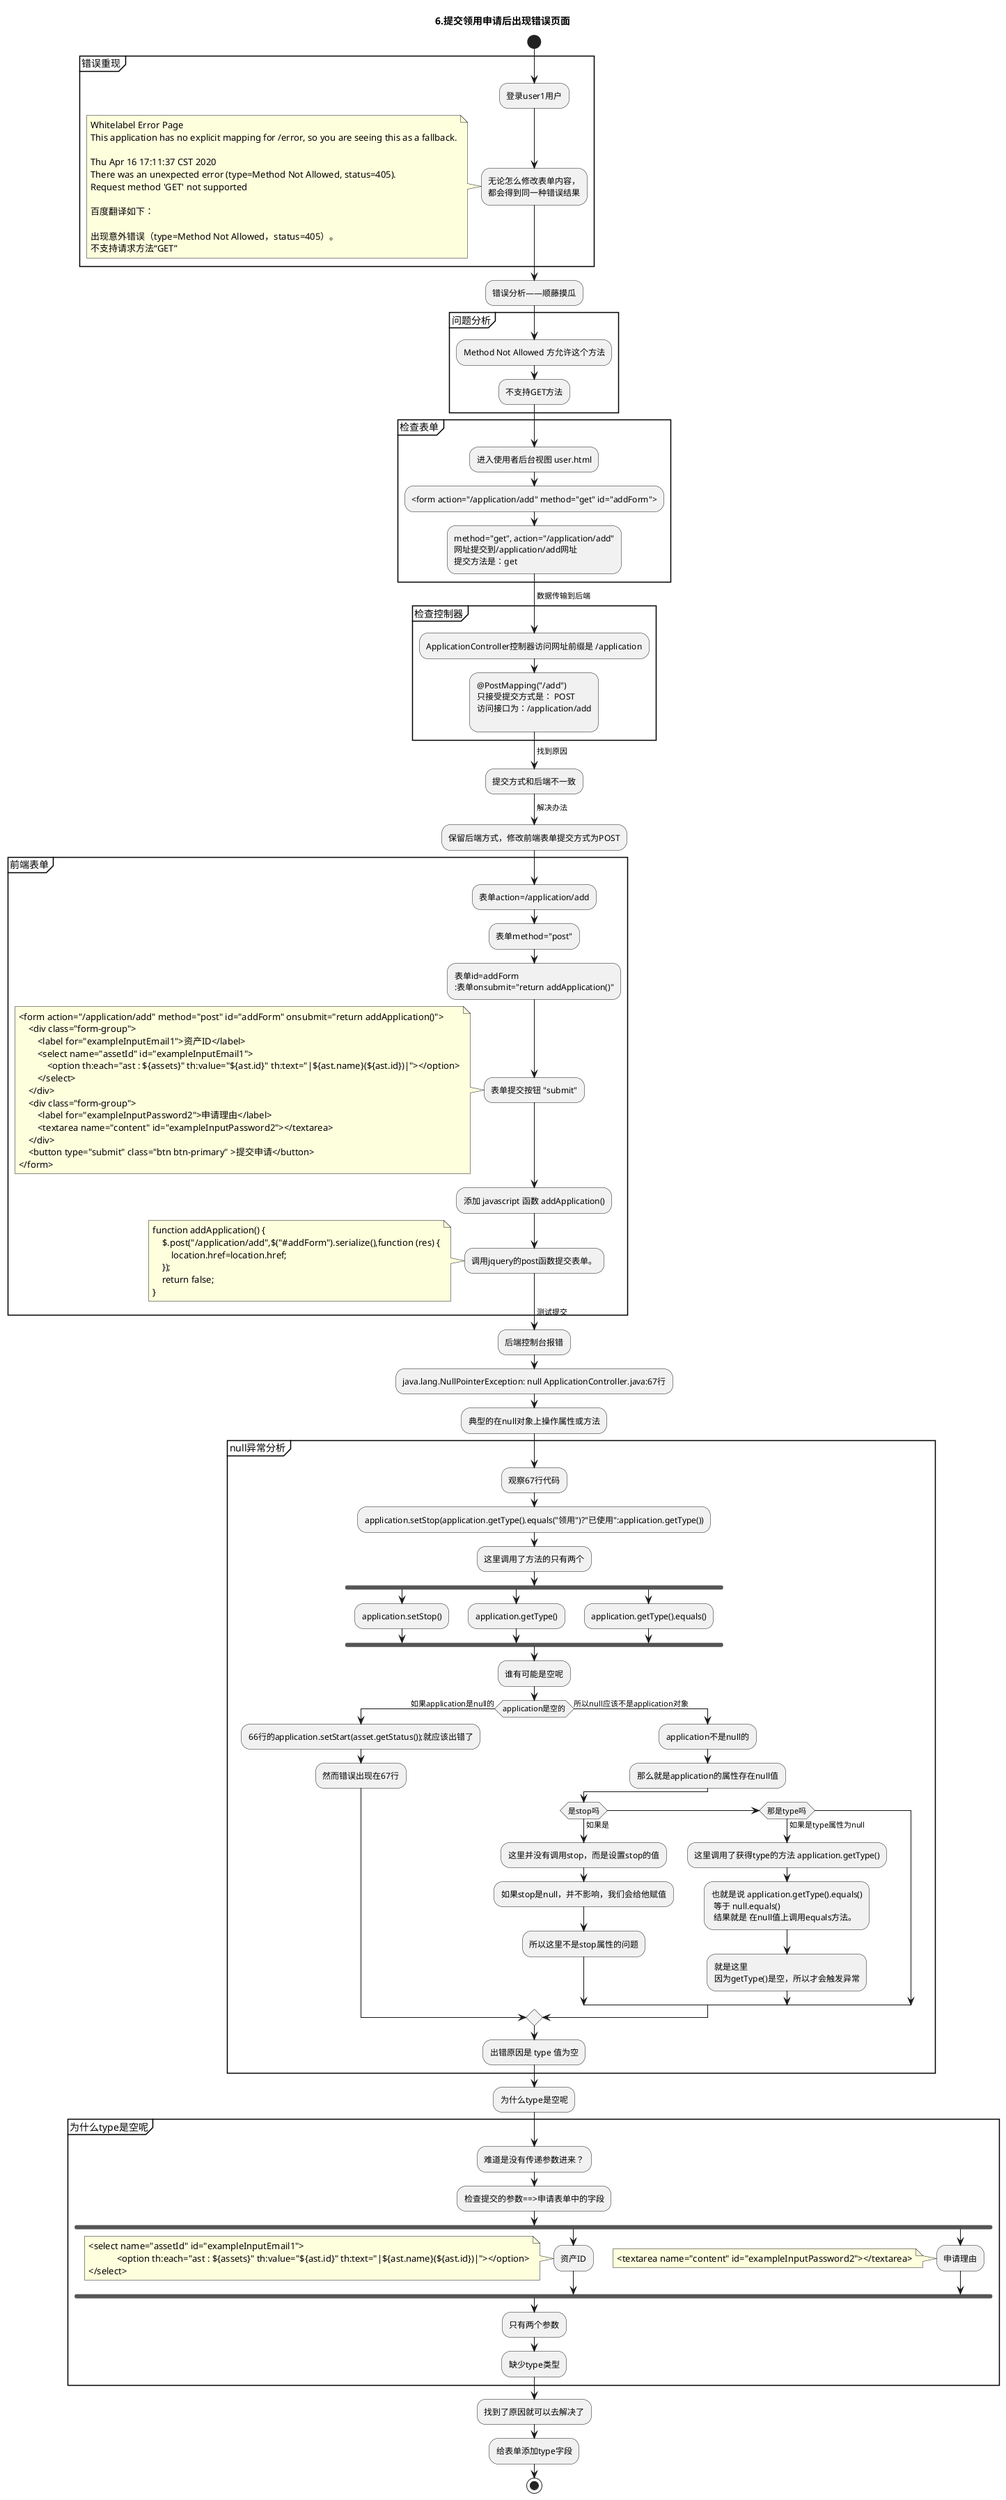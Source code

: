 @startuml
scale 1
title 6.提交领用申请后出现错误页面
start
    partition 错误重现 {
        :登录user1用户;
        :无论怎么修改表单内容，
        都会得到同一种错误结果;
        note
        Whitelabel Error Page
        This application has no explicit mapping for /error, so you are seeing this as a fallback.

        Thu Apr 16 17:11:37 CST 2020
        There was an unexpected error (type=Method Not Allowed, status=405).
        Request method 'GET' not supported

        百度翻译如下：

        出现意外错误（type=Method Not Allowed，status=405）。
        不支持请求方法“GET”
        end note
    }

:错误分析——顺藤摸瓜;
    partition 问题分析 {
        :Method Not Allowed 方允许这个方法;
        :不支持GET方法;
    }
    partition 检查表单 {
         :进入使用者后台视图 user.html;
         :<form action="/application/add" method="get" id="addForm">;
         :method="get", action="/application/add"
         网址提交到/application/add网址
         提交方法是：get;
    }
    ->数据传输到后端;
    partition 检查控制器 {
        :ApplicationController控制器访问网址前缀是 /application;
        :@PostMapping("/add")
        只接受提交方式是： POST
        访问接口为：/application/add
        ;
    }
    ->找到原因;
    :提交方式和后端不一致;
    ->解决办法;
    :保留后端方式，修改前端表单提交方式为POST;

    partition 前端表单 {
        :表单action=/application/add;
        :表单method="post";
        :表单id=addForm
        :表单onsubmit="return addApplication()";
        :表单提交按钮 "submit";
        note
        <form action="/application/add" method="post" id="addForm" onsubmit="return addApplication()">
            <div class="form-group">
                <label for="exampleInputEmail1">资产ID</label>
                <select name="assetId" id="exampleInputEmail1">
                    <option th:each="ast : ${assets}" th:value="${ast.id}" th:text="|${ast.name}(${ast.id})|"></option>
                </select>
            </div>
            <div class="form-group">
                <label for="exampleInputPassword2">申请理由</label>
                <textarea name="content" id="exampleInputPassword2"></textarea>
            </div>
            <button type="submit" class="btn btn-primary" >提交申请</button>
        </form>
        end note
        :添加 javascript 函数 addApplication();
        :调用jquery的post函数提交表单。;
        note
        function addApplication() {
            $.post("/application/add",$("#addForm").serialize(),function (res) {
                location.href=location.href;
            });
            return false;
        }
        end note
    }

    ->测试提交;
    :后端控制台报错;
    :java.lang.NullPointerException: null ApplicationController.java:67行;
    :典型的在null对象上操作属性或方法;
    partition null异常分析 {
        :观察67行代码;
        :application.setStop(application.getType().equals("领用")?"已使用":application.getType());
        :这里调用了方法的只有两个;
        fork
        :application.setStop();
        fork again
        :application.getType();
        fork again
        :application.getType().equals();
        end fork
        :谁有可能是空呢;
        if (application是空的) then (如果application是null的)
            :66行的application.setStart(asset.getStatus());就应该出错了;
            :然而错误出现在67行;
        else (所以null应该不是application对象)
            :application不是null的;
            :那么就是application的属性存在null值;
            if (是stop吗) then (如果是)
                :这里并没有调用stop，而是设置stop的值;
                :如果stop是null，并不影响，我们会给他赋值;
                :所以这里不是stop属性的问题;
            elseif (那是type吗) then (如果是type属性为null)
                :这里调用了获得type的方法 application.getType();
                :也就是说 application.getType().equals()
                 等于 null.equals()
                 结果就是 在null值上调用equals方法。;
                :就是这里
                因为getType()是空，所以才会触发异常;
            endif
        endif
        :出错原因是 type 值为空;
    }

        :为什么type是空呢;

        partition 为什么type是空呢 {
            :难道是没有传递参数进来？;
            :检查提交的参数==>申请表单中的字段;
            fork
            :资产ID;
            note
            <select name="assetId" id="exampleInputEmail1">
                        <option th:each="ast : ${assets}" th:value="${ast.id}" th:text="|${ast.name}(${ast.id})|"></option>
            </select>
            end note
            fork again
            :申请理由;
            note
            <textarea name="content" id="exampleInputPassword2"></textarea>
            end note
            end fork
            :只有两个参数;
            :缺少type类型;
        }

        :找到了原因就可以去解决了;
        :给表单添加type字段;
stop
@enduml
